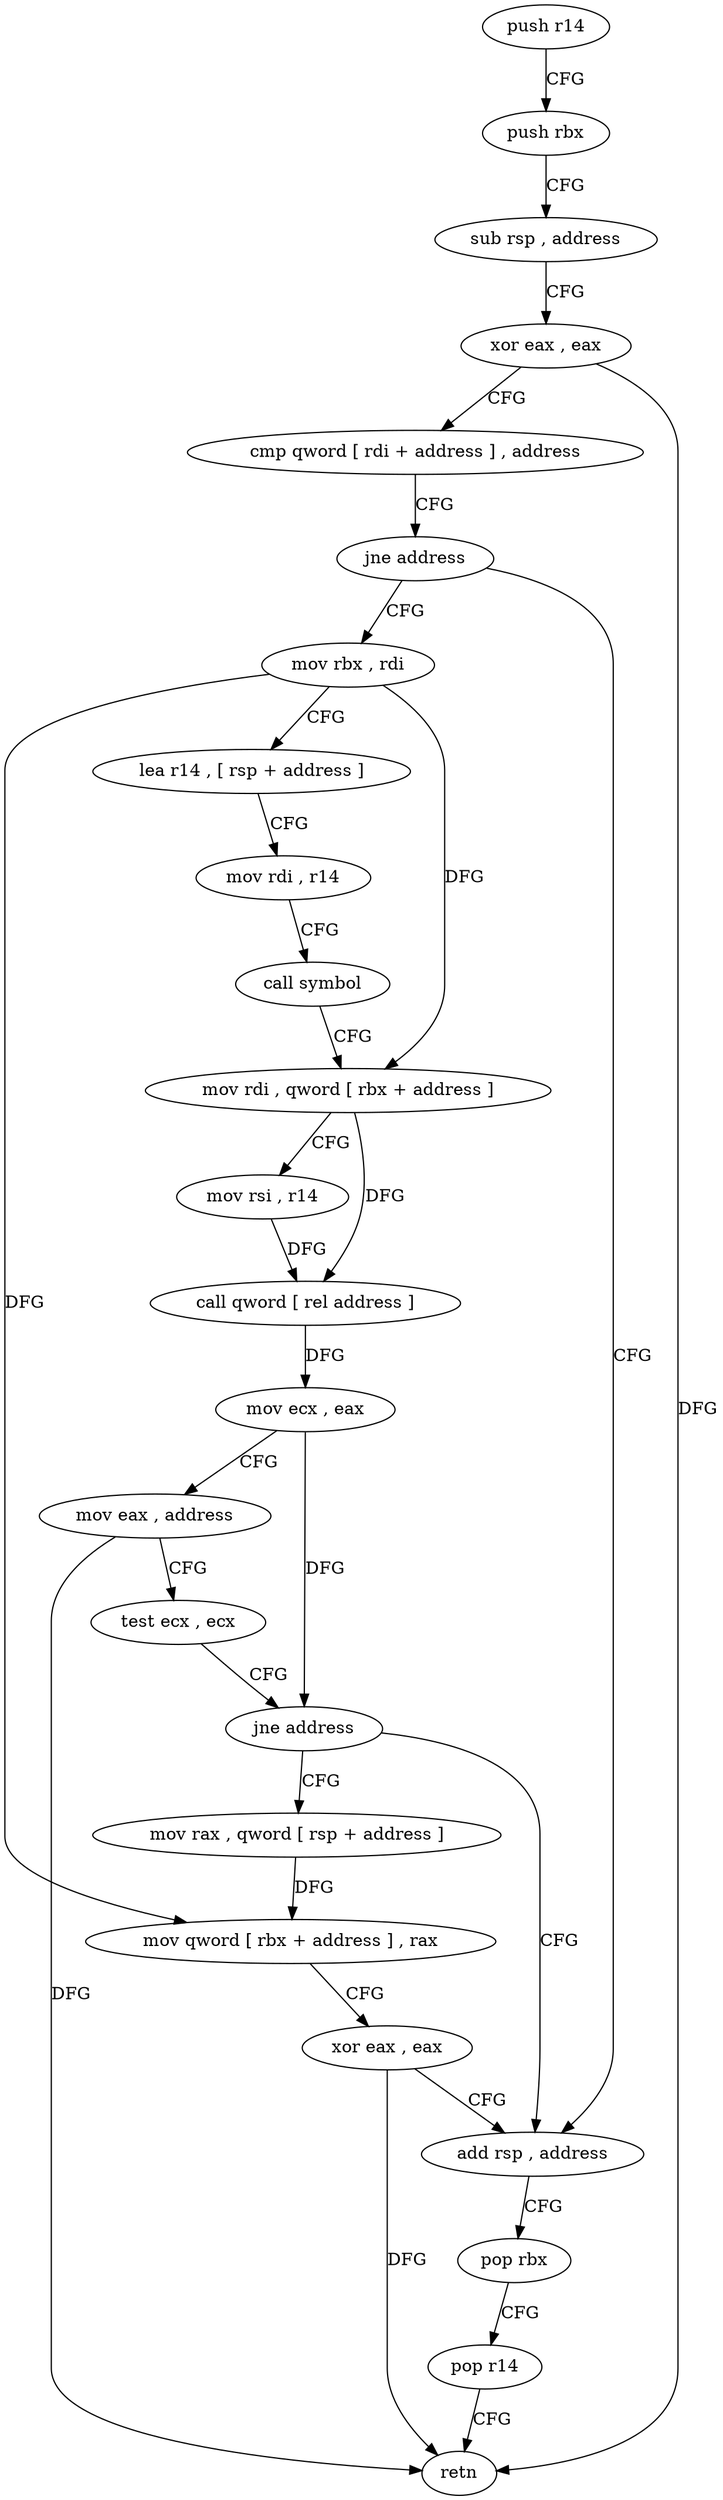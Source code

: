 digraph "func" {
"4237840" [label = "push r14" ]
"4237842" [label = "push rbx" ]
"4237843" [label = "sub rsp , address" ]
"4237850" [label = "xor eax , eax" ]
"4237852" [label = "cmp qword [ rdi + address ] , address" ]
"4237857" [label = "jne address" ]
"4237910" [label = "add rsp , address" ]
"4237859" [label = "mov rbx , rdi" ]
"4237917" [label = "pop rbx" ]
"4237918" [label = "pop r14" ]
"4237920" [label = "retn" ]
"4237862" [label = "lea r14 , [ rsp + address ]" ]
"4237867" [label = "mov rdi , r14" ]
"4237870" [label = "call symbol" ]
"4237875" [label = "mov rdi , qword [ rbx + address ]" ]
"4237879" [label = "mov rsi , r14" ]
"4237882" [label = "call qword [ rel address ]" ]
"4237888" [label = "mov ecx , eax" ]
"4237890" [label = "mov eax , address" ]
"4237895" [label = "test ecx , ecx" ]
"4237897" [label = "jne address" ]
"4237899" [label = "mov rax , qword [ rsp + address ]" ]
"4237904" [label = "mov qword [ rbx + address ] , rax" ]
"4237908" [label = "xor eax , eax" ]
"4237840" -> "4237842" [ label = "CFG" ]
"4237842" -> "4237843" [ label = "CFG" ]
"4237843" -> "4237850" [ label = "CFG" ]
"4237850" -> "4237852" [ label = "CFG" ]
"4237850" -> "4237920" [ label = "DFG" ]
"4237852" -> "4237857" [ label = "CFG" ]
"4237857" -> "4237910" [ label = "CFG" ]
"4237857" -> "4237859" [ label = "CFG" ]
"4237910" -> "4237917" [ label = "CFG" ]
"4237859" -> "4237862" [ label = "CFG" ]
"4237859" -> "4237875" [ label = "DFG" ]
"4237859" -> "4237904" [ label = "DFG" ]
"4237917" -> "4237918" [ label = "CFG" ]
"4237918" -> "4237920" [ label = "CFG" ]
"4237862" -> "4237867" [ label = "CFG" ]
"4237867" -> "4237870" [ label = "CFG" ]
"4237870" -> "4237875" [ label = "CFG" ]
"4237875" -> "4237879" [ label = "CFG" ]
"4237875" -> "4237882" [ label = "DFG" ]
"4237879" -> "4237882" [ label = "DFG" ]
"4237882" -> "4237888" [ label = "DFG" ]
"4237888" -> "4237890" [ label = "CFG" ]
"4237888" -> "4237897" [ label = "DFG" ]
"4237890" -> "4237895" [ label = "CFG" ]
"4237890" -> "4237920" [ label = "DFG" ]
"4237895" -> "4237897" [ label = "CFG" ]
"4237897" -> "4237910" [ label = "CFG" ]
"4237897" -> "4237899" [ label = "CFG" ]
"4237899" -> "4237904" [ label = "DFG" ]
"4237904" -> "4237908" [ label = "CFG" ]
"4237908" -> "4237910" [ label = "CFG" ]
"4237908" -> "4237920" [ label = "DFG" ]
}
